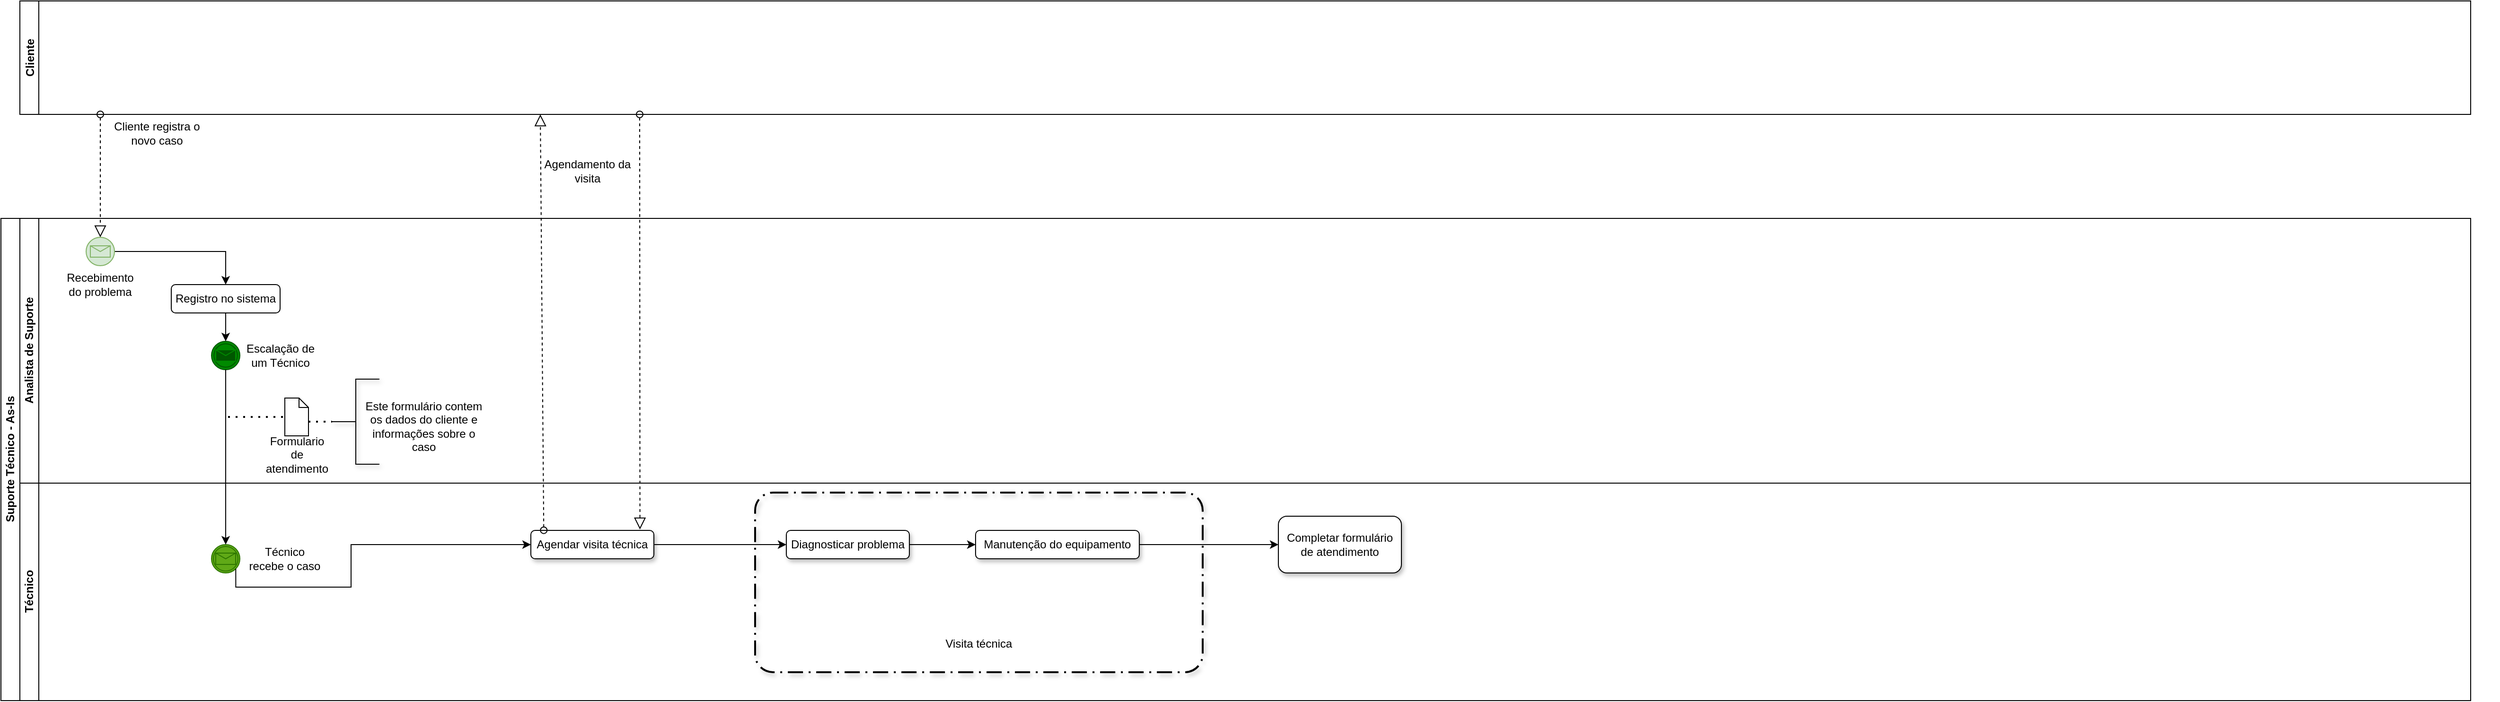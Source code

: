 <mxfile version="13.7.7" type="github">
  <diagram id="fiaMoSsyoyp-pJfvf07h" name="Page-1">
    <mxGraphModel dx="718" dy="1556" grid="1" gridSize="10" guides="1" tooltips="1" connect="1" arrows="1" fold="1" page="1" pageScale="1" pageWidth="827" pageHeight="1169" math="0" shadow="0">
      <root>
        <mxCell id="0" />
        <mxCell id="1" parent="0" />
        <mxCell id="pjXi1nHpoOmAQkaqrBQA-49" value="" style="rounded=1;arcSize=10;dashed=1;strokeColor=#000000;fillColor=none;gradientColor=none;dashPattern=8 3 1 3;strokeWidth=2;shadow=1;" vertex="1" parent="1">
          <mxGeometry x="827" y="460" width="473" height="190" as="geometry" />
        </mxCell>
        <mxCell id="pjXi1nHpoOmAQkaqrBQA-1" value="Suporte Técnico - As-Is" style="swimlane;html=1;childLayout=stackLayout;resizeParent=1;resizeParentMax=0;horizontal=0;startSize=20;horizontalStack=0;" vertex="1" parent="1">
          <mxGeometry x="30" y="170" width="2610" height="510" as="geometry" />
        </mxCell>
        <mxCell id="pjXi1nHpoOmAQkaqrBQA-2" value="Analista de Suporte" style="swimlane;html=1;startSize=20;horizontal=0;" vertex="1" parent="pjXi1nHpoOmAQkaqrBQA-1">
          <mxGeometry x="20" width="2590" height="280" as="geometry" />
        </mxCell>
        <mxCell id="pjXi1nHpoOmAQkaqrBQA-15" value="" style="shape=mxgraph.bpmn.shape;html=1;verticalLabelPosition=bottom;labelBackgroundColor=#ffffff;verticalAlign=top;align=center;perimeter=ellipsePerimeter;outlineConnect=0;outline=throwing;symbol=message;fillColor=#008a00;strokeColor=#005700;fontColor=#ffffff;aspect=fixed;" vertex="1" parent="pjXi1nHpoOmAQkaqrBQA-2">
          <mxGeometry x="202.5" y="130" width="30" height="30" as="geometry" />
        </mxCell>
        <mxCell id="pjXi1nHpoOmAQkaqrBQA-17" value="Escalação de um Técnico" style="text;html=1;strokeColor=none;fillColor=none;align=center;verticalAlign=middle;whiteSpace=wrap;rounded=0;" vertex="1" parent="pjXi1nHpoOmAQkaqrBQA-2">
          <mxGeometry x="232.5" y="135" width="85" height="20" as="geometry" />
        </mxCell>
        <mxCell id="pjXi1nHpoOmAQkaqrBQA-39" value="Este formulário contem os dados do cliente e informações sobre o caso" style="text;html=1;strokeColor=none;fillColor=none;align=center;verticalAlign=middle;whiteSpace=wrap;rounded=0;shadow=1;" vertex="1" parent="pjXi1nHpoOmAQkaqrBQA-2">
          <mxGeometry x="364" y="180" width="126" height="80" as="geometry" />
        </mxCell>
        <mxCell id="pjXi1nHpoOmAQkaqrBQA-31" value="" style="group" vertex="1" connectable="0" parent="pjXi1nHpoOmAQkaqrBQA-2">
          <mxGeometry x="220" y="210" width="80" as="geometry" />
        </mxCell>
        <mxCell id="pjXi1nHpoOmAQkaqrBQA-30" value="" style="group" vertex="1" connectable="0" parent="pjXi1nHpoOmAQkaqrBQA-31">
          <mxGeometry width="80" as="geometry" />
        </mxCell>
        <mxCell id="pjXi1nHpoOmAQkaqrBQA-29" value="" style="group" vertex="1" connectable="0" parent="pjXi1nHpoOmAQkaqrBQA-30">
          <mxGeometry width="80" as="geometry" />
        </mxCell>
        <mxCell id="pjXi1nHpoOmAQkaqrBQA-28" value="" style="endArrow=none;dashed=1;html=1;dashPattern=1 3;strokeWidth=2;" edge="1" parent="pjXi1nHpoOmAQkaqrBQA-29">
          <mxGeometry width="50" height="50" relative="1" as="geometry">
            <mxPoint as="sourcePoint" />
            <mxPoint x="80" as="targetPoint" />
          </mxGeometry>
        </mxCell>
        <mxCell id="pjXi1nHpoOmAQkaqrBQA-32" value="" style="shape=note;size=10;whiteSpace=wrap;html=1;aspect=fixed;" vertex="1" parent="pjXi1nHpoOmAQkaqrBQA-2">
          <mxGeometry x="280" y="190" width="25" height="40" as="geometry" />
        </mxCell>
        <mxCell id="pjXi1nHpoOmAQkaqrBQA-37" value="" style="html=1;shape=mxgraph.flowchart.annotation_2;align=left;labelPosition=right;shadow=1;" vertex="1" parent="pjXi1nHpoOmAQkaqrBQA-2">
          <mxGeometry x="330" y="170" width="50" height="90" as="geometry" />
        </mxCell>
        <mxCell id="pjXi1nHpoOmAQkaqrBQA-36" value="Formulario de atendimento" style="text;html=1;strokeColor=none;fillColor=none;align=center;verticalAlign=middle;whiteSpace=wrap;rounded=0;" vertex="1" parent="pjXi1nHpoOmAQkaqrBQA-2">
          <mxGeometry x="272.5" y="240" width="40" height="20" as="geometry" />
        </mxCell>
        <mxCell id="pjXi1nHpoOmAQkaqrBQA-38" value="" style="endArrow=none;dashed=1;html=1;dashPattern=1 3;strokeWidth=2;entryX=0;entryY=0.5;entryDx=0;entryDy=0;entryPerimeter=0;exitX=0;exitY=0;exitDx=25;exitDy=25;exitPerimeter=0;" edge="1" parent="pjXi1nHpoOmAQkaqrBQA-2" source="pjXi1nHpoOmAQkaqrBQA-32" target="pjXi1nHpoOmAQkaqrBQA-37">
          <mxGeometry width="50" height="50" relative="1" as="geometry">
            <mxPoint x="260" y="270" as="sourcePoint" />
            <mxPoint x="310" y="220" as="targetPoint" />
          </mxGeometry>
        </mxCell>
        <mxCell id="pjXi1nHpoOmAQkaqrBQA-3" value="Técnico" style="swimlane;html=1;startSize=20;horizontal=0;" vertex="1" parent="pjXi1nHpoOmAQkaqrBQA-1">
          <mxGeometry x="20" y="280" width="2590" height="230" as="geometry" />
        </mxCell>
        <mxCell id="pjXi1nHpoOmAQkaqrBQA-25" value="" style="shape=mxgraph.bpmn.shape;html=1;verticalLabelPosition=bottom;labelBackgroundColor=#ffffff;verticalAlign=top;align=center;perimeter=ellipsePerimeter;outlineConnect=0;outline=catching;symbol=message;aspect=fixed;fillColor=#60a917;strokeColor=#2D7600;fontColor=#ffffff;" vertex="1" parent="pjXi1nHpoOmAQkaqrBQA-3">
          <mxGeometry x="202.5" y="65" width="30" height="30" as="geometry" />
        </mxCell>
        <mxCell id="pjXi1nHpoOmAQkaqrBQA-27" value="Técnico recebe o caso" style="text;html=1;strokeColor=none;fillColor=none;align=center;verticalAlign=middle;whiteSpace=wrap;rounded=0;" vertex="1" parent="pjXi1nHpoOmAQkaqrBQA-3">
          <mxGeometry x="240" y="70" width="80" height="20" as="geometry" />
        </mxCell>
        <mxCell id="pjXi1nHpoOmAQkaqrBQA-22" style="edgeStyle=orthogonalEdgeStyle;rounded=0;orthogonalLoop=1;jettySize=auto;html=1;" edge="1" parent="pjXi1nHpoOmAQkaqrBQA-1" source="pjXi1nHpoOmAQkaqrBQA-15" target="pjXi1nHpoOmAQkaqrBQA-25">
          <mxGeometry relative="1" as="geometry">
            <mxPoint x="215.034" y="340.034" as="targetPoint" />
          </mxGeometry>
        </mxCell>
        <mxCell id="pjXi1nHpoOmAQkaqrBQA-7" value="" style="group;aspect=fixed;" vertex="1" connectable="0" parent="1">
          <mxGeometry x="80" y="-40" width="2590" height="310" as="geometry" />
        </mxCell>
        <mxCell id="pjXi1nHpoOmAQkaqrBQA-8" value="" style="group" vertex="1" connectable="0" parent="pjXi1nHpoOmAQkaqrBQA-7">
          <mxGeometry x="-30" y="-20" width="2590" height="330" as="geometry" />
        </mxCell>
        <mxCell id="pjXi1nHpoOmAQkaqrBQA-5" value="Cliente" style="swimlane;startSize=20;horizontal=0;" vertex="1" parent="pjXi1nHpoOmAQkaqrBQA-8">
          <mxGeometry width="2590" height="120" as="geometry" />
        </mxCell>
        <mxCell id="pjXi1nHpoOmAQkaqrBQA-6" value="" style="startArrow=oval;startFill=0;startSize=7;endArrow=block;endFill=0;endSize=10;dashed=1;html=1;" edge="1" parent="pjXi1nHpoOmAQkaqrBQA-8" target="pjXi1nHpoOmAQkaqrBQA-9">
          <mxGeometry width="100" relative="1" as="geometry">
            <mxPoint x="85" y="120" as="sourcePoint" />
            <mxPoint x="80" y="250" as="targetPoint" />
          </mxGeometry>
        </mxCell>
        <mxCell id="pjXi1nHpoOmAQkaqrBQA-12" style="edgeStyle=orthogonalEdgeStyle;rounded=0;orthogonalLoop=1;jettySize=auto;html=1;" edge="1" parent="pjXi1nHpoOmAQkaqrBQA-8" source="pjXi1nHpoOmAQkaqrBQA-9" target="pjXi1nHpoOmAQkaqrBQA-11">
          <mxGeometry relative="1" as="geometry" />
        </mxCell>
        <mxCell id="pjXi1nHpoOmAQkaqrBQA-9" value="" style="shape=mxgraph.bpmn.shape;html=1;verticalLabelPosition=bottom;labelBackgroundColor=#ffffff;verticalAlign=top;align=center;perimeter=ellipsePerimeter;outlineConnect=0;outline=standard;symbol=message;fillColor=#d5e8d4;strokeColor=#82b366;" vertex="1" parent="pjXi1nHpoOmAQkaqrBQA-8">
          <mxGeometry x="70" y="250" width="30" height="30" as="geometry" />
        </mxCell>
        <mxCell id="pjXi1nHpoOmAQkaqrBQA-10" value="Cliente registra o novo caso" style="text;html=1;strokeColor=none;fillColor=none;align=center;verticalAlign=middle;whiteSpace=wrap;rounded=0;" vertex="1" parent="pjXi1nHpoOmAQkaqrBQA-8">
          <mxGeometry x="90" y="130" width="110" height="20" as="geometry" />
        </mxCell>
        <mxCell id="pjXi1nHpoOmAQkaqrBQA-11" value="Registro no sistema" style="shape=ext;rounded=1;html=1;whiteSpace=wrap;" vertex="1" parent="pjXi1nHpoOmAQkaqrBQA-8">
          <mxGeometry x="160" y="300" width="115" height="30" as="geometry" />
        </mxCell>
        <mxCell id="pjXi1nHpoOmAQkaqrBQA-13" value="Recebimento do problema" style="text;html=1;strokeColor=none;fillColor=none;align=center;verticalAlign=middle;whiteSpace=wrap;rounded=0;" vertex="1" parent="pjXi1nHpoOmAQkaqrBQA-8">
          <mxGeometry x="65" y="290" width="40" height="20" as="geometry" />
        </mxCell>
        <mxCell id="pjXi1nHpoOmAQkaqrBQA-46" value="Agendamento da visita" style="text;html=1;strokeColor=none;fillColor=none;align=center;verticalAlign=middle;whiteSpace=wrap;rounded=0;shadow=1;" vertex="1" parent="pjXi1nHpoOmAQkaqrBQA-8">
          <mxGeometry x="550" y="140" width="100" height="80" as="geometry" />
        </mxCell>
        <mxCell id="pjXi1nHpoOmAQkaqrBQA-16" style="edgeStyle=orthogonalEdgeStyle;rounded=0;orthogonalLoop=1;jettySize=auto;html=1;" edge="1" parent="1" source="pjXi1nHpoOmAQkaqrBQA-11" target="pjXi1nHpoOmAQkaqrBQA-15">
          <mxGeometry relative="1" as="geometry" />
        </mxCell>
        <mxCell id="pjXi1nHpoOmAQkaqrBQA-42" style="edgeStyle=orthogonalEdgeStyle;rounded=0;orthogonalLoop=1;jettySize=auto;html=1;entryX=0;entryY=0.5;entryDx=0;entryDy=0;" edge="1" parent="1" source="pjXi1nHpoOmAQkaqrBQA-40" target="pjXi1nHpoOmAQkaqrBQA-41">
          <mxGeometry relative="1" as="geometry" />
        </mxCell>
        <mxCell id="pjXi1nHpoOmAQkaqrBQA-40" value="Diagnosticar problema" style="rounded=1;whiteSpace=wrap;html=1;shadow=1;" vertex="1" parent="1">
          <mxGeometry x="860" y="500" width="130" height="30" as="geometry" />
        </mxCell>
        <mxCell id="pjXi1nHpoOmAQkaqrBQA-52" style="edgeStyle=orthogonalEdgeStyle;rounded=0;orthogonalLoop=1;jettySize=auto;html=1;" edge="1" parent="1" source="pjXi1nHpoOmAQkaqrBQA-41" target="pjXi1nHpoOmAQkaqrBQA-51">
          <mxGeometry relative="1" as="geometry" />
        </mxCell>
        <mxCell id="pjXi1nHpoOmAQkaqrBQA-41" value="Manutenção do equipamento" style="shape=ext;rounded=1;html=1;whiteSpace=wrap;shadow=1;" vertex="1" parent="1">
          <mxGeometry x="1060" y="500" width="173" height="30" as="geometry" />
        </mxCell>
        <mxCell id="pjXi1nHpoOmAQkaqrBQA-48" style="edgeStyle=orthogonalEdgeStyle;rounded=0;orthogonalLoop=1;jettySize=auto;html=1;" edge="1" parent="1" source="pjXi1nHpoOmAQkaqrBQA-43" target="pjXi1nHpoOmAQkaqrBQA-40">
          <mxGeometry relative="1" as="geometry" />
        </mxCell>
        <mxCell id="pjXi1nHpoOmAQkaqrBQA-43" value="Agendar visita técnica" style="shape=ext;rounded=1;html=1;whiteSpace=wrap;shadow=1;" vertex="1" parent="1">
          <mxGeometry x="590" y="500" width="130" height="30" as="geometry" />
        </mxCell>
        <mxCell id="pjXi1nHpoOmAQkaqrBQA-44" style="edgeStyle=orthogonalEdgeStyle;rounded=0;orthogonalLoop=1;jettySize=auto;html=1;exitX=0.855;exitY=0.855;exitDx=0;exitDy=0;exitPerimeter=0;" edge="1" parent="1" source="pjXi1nHpoOmAQkaqrBQA-25" target="pjXi1nHpoOmAQkaqrBQA-43">
          <mxGeometry relative="1" as="geometry">
            <Array as="points">
              <mxPoint x="278" y="560" />
              <mxPoint x="400" y="560" />
              <mxPoint x="400" y="515" />
            </Array>
          </mxGeometry>
        </mxCell>
        <mxCell id="pjXi1nHpoOmAQkaqrBQA-45" value="" style="startArrow=oval;startFill=0;startSize=7;endArrow=block;endFill=0;endSize=10;dashed=1;html=1;exitX=0.105;exitY=-0.006;exitDx=0;exitDy=0;exitPerimeter=0;" edge="1" parent="1" source="pjXi1nHpoOmAQkaqrBQA-43">
          <mxGeometry width="100" relative="1" as="geometry">
            <mxPoint x="530" y="420" as="sourcePoint" />
            <mxPoint x="600" y="60" as="targetPoint" />
          </mxGeometry>
        </mxCell>
        <mxCell id="pjXi1nHpoOmAQkaqrBQA-47" value="" style="startArrow=oval;startFill=0;startSize=7;endArrow=block;endFill=0;endSize=10;dashed=1;html=1;entryX=0.887;entryY=-0.033;entryDx=0;entryDy=0;entryPerimeter=0;" edge="1" parent="1" target="pjXi1nHpoOmAQkaqrBQA-43">
          <mxGeometry width="100" relative="1" as="geometry">
            <mxPoint x="705" y="60" as="sourcePoint" />
            <mxPoint x="690" y="430" as="targetPoint" />
          </mxGeometry>
        </mxCell>
        <mxCell id="pjXi1nHpoOmAQkaqrBQA-50" value="Visita técnica" style="text;html=1;strokeColor=none;fillColor=none;align=center;verticalAlign=middle;whiteSpace=wrap;rounded=0;shadow=1;" vertex="1" parent="1">
          <mxGeometry x="1020.25" y="610" width="86.5" height="20" as="geometry" />
        </mxCell>
        <mxCell id="pjXi1nHpoOmAQkaqrBQA-51" value="Completar formulário de atendimento" style="shape=ext;rounded=1;html=1;whiteSpace=wrap;shadow=1;" vertex="1" parent="1">
          <mxGeometry x="1380" y="485" width="130" height="60" as="geometry" />
        </mxCell>
      </root>
    </mxGraphModel>
  </diagram>
</mxfile>
